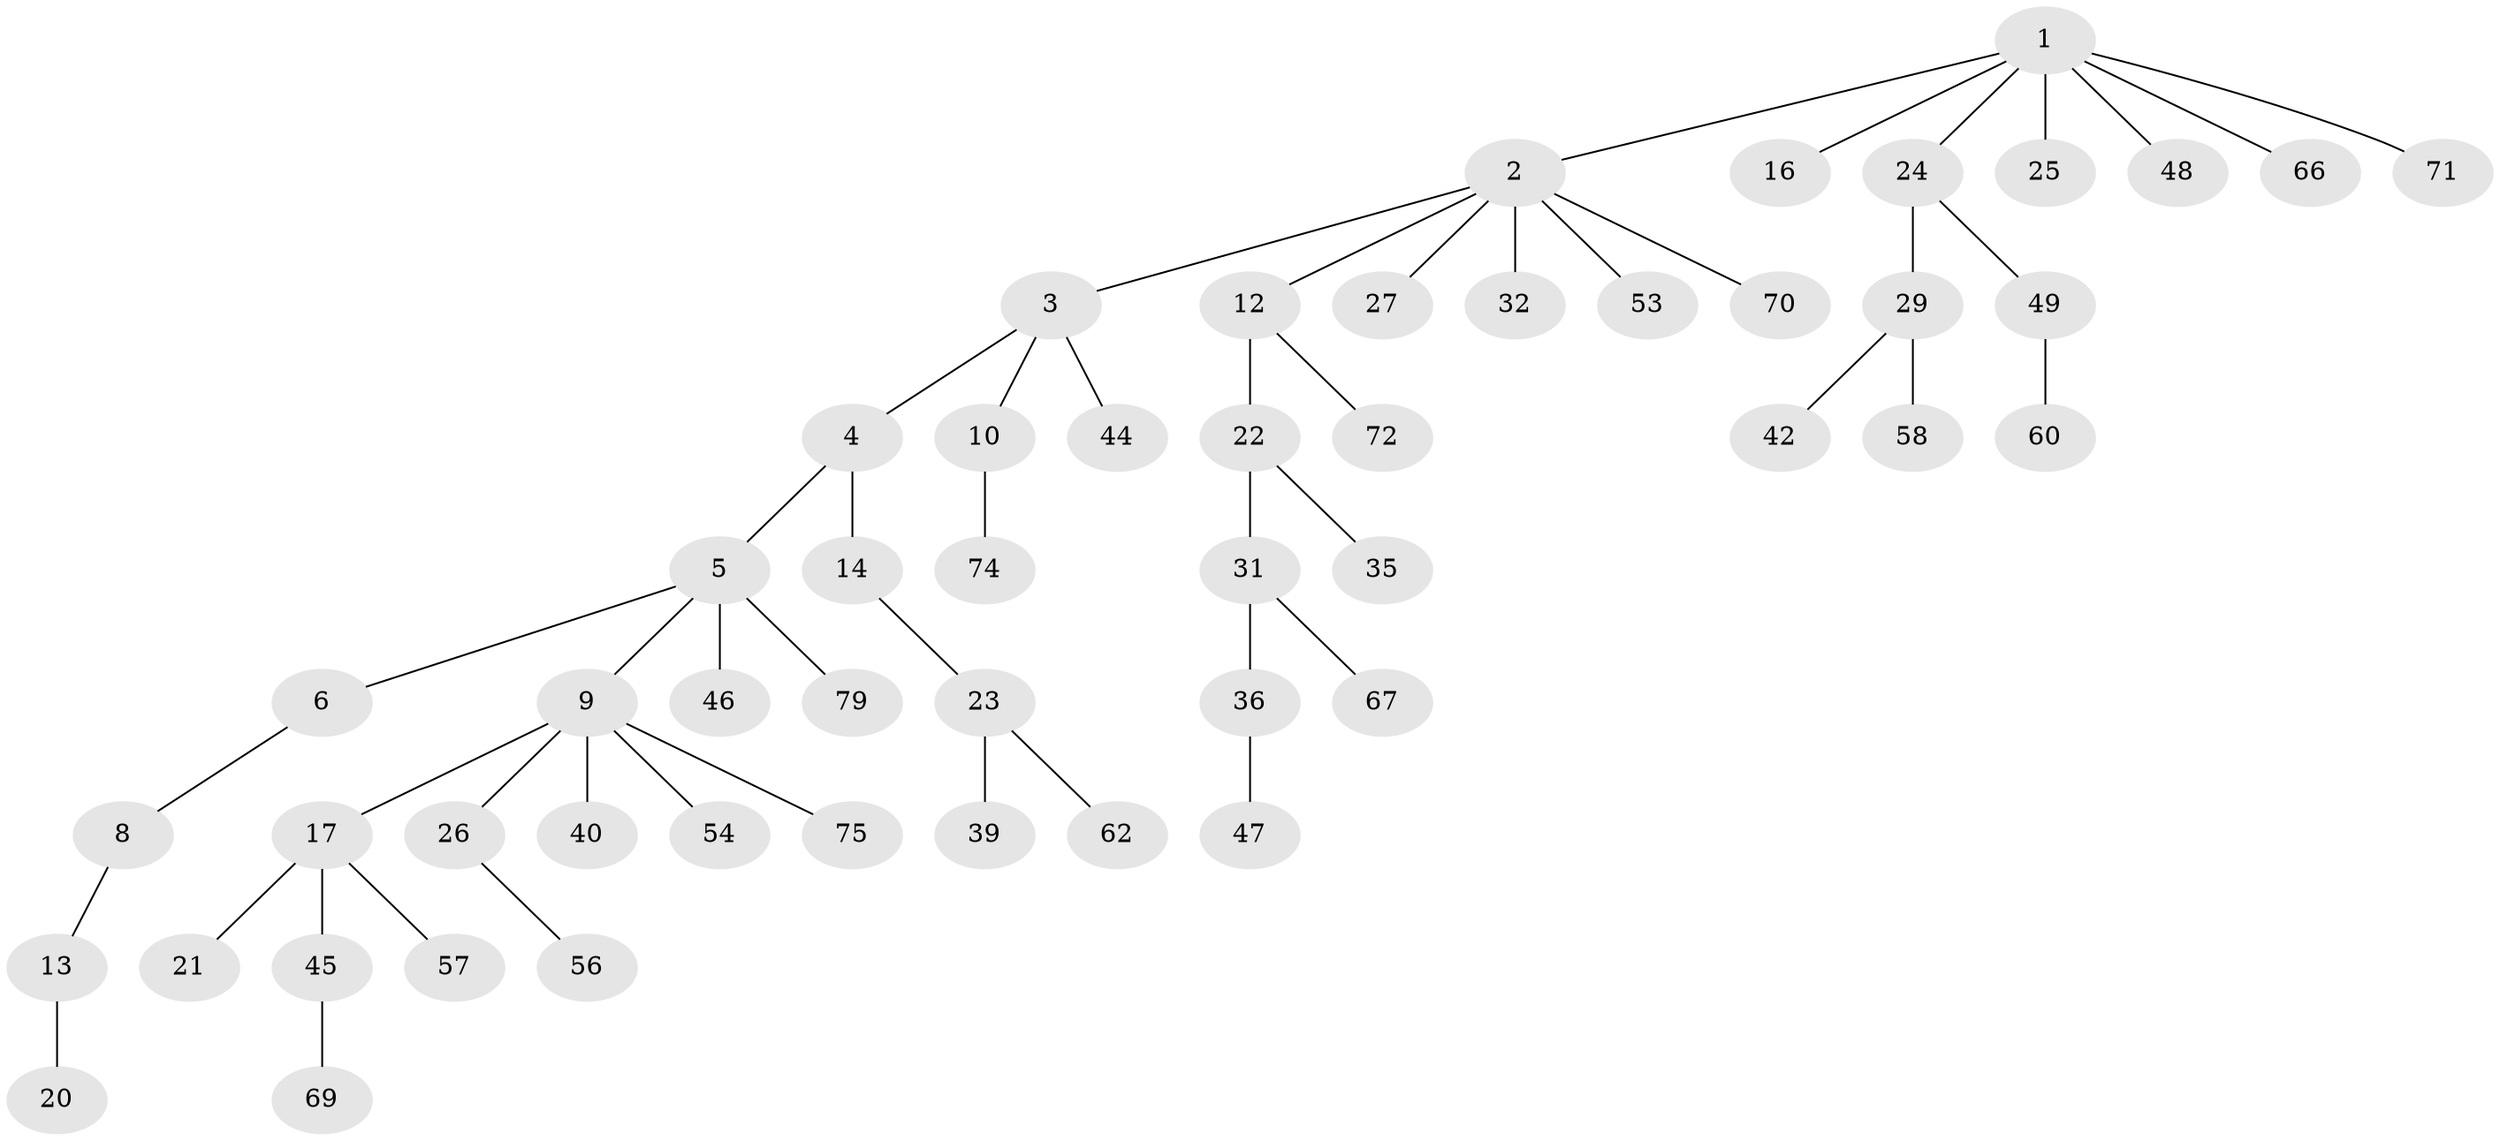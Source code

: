 // original degree distribution, {7: 0.012195121951219513, 5: 0.06097560975609756, 3: 0.12195121951219512, 4: 0.04878048780487805, 2: 0.2682926829268293, 1: 0.4878048780487805}
// Generated by graph-tools (version 1.1) at 2025/42/03/06/25 10:42:02]
// undirected, 52 vertices, 51 edges
graph export_dot {
graph [start="1"]
  node [color=gray90,style=filled];
  1 [super="+61"];
  2 [super="+7"];
  3 [super="+43"];
  4;
  5 [super="+11"];
  6 [super="+51"];
  8 [super="+55"];
  9 [super="+19"];
  10 [super="+52"];
  12 [super="+15"];
  13 [super="+18"];
  14;
  16;
  17 [super="+63"];
  20 [super="+80"];
  21 [super="+38"];
  22 [super="+30"];
  23 [super="+28"];
  24 [super="+41"];
  25 [super="+59"];
  26 [super="+33"];
  27;
  29 [super="+34"];
  31 [super="+82"];
  32;
  35 [super="+65"];
  36 [super="+37"];
  39;
  40;
  42;
  44 [super="+64"];
  45 [super="+50"];
  46;
  47;
  48;
  49;
  53;
  54 [super="+81"];
  56;
  57;
  58 [super="+68"];
  60 [super="+73"];
  62;
  66;
  67;
  69 [super="+76"];
  70 [super="+78"];
  71;
  72;
  74;
  75 [super="+77"];
  79;
  1 -- 2;
  1 -- 16;
  1 -- 24;
  1 -- 25;
  1 -- 48;
  1 -- 71;
  1 -- 66;
  2 -- 3;
  2 -- 12;
  2 -- 32;
  2 -- 27;
  2 -- 53;
  2 -- 70;
  3 -- 4;
  3 -- 10;
  3 -- 44;
  4 -- 5;
  4 -- 14;
  5 -- 6;
  5 -- 9;
  5 -- 46;
  5 -- 79;
  6 -- 8;
  8 -- 13;
  9 -- 17;
  9 -- 26;
  9 -- 40;
  9 -- 75;
  9 -- 54;
  10 -- 74;
  12 -- 22;
  12 -- 72;
  13 -- 20;
  14 -- 23;
  17 -- 21;
  17 -- 45;
  17 -- 57;
  22 -- 35;
  22 -- 31;
  23 -- 62;
  23 -- 39;
  24 -- 29;
  24 -- 49;
  26 -- 56;
  29 -- 58;
  29 -- 42;
  31 -- 36;
  31 -- 67;
  36 -- 47;
  45 -- 69;
  49 -- 60;
}
